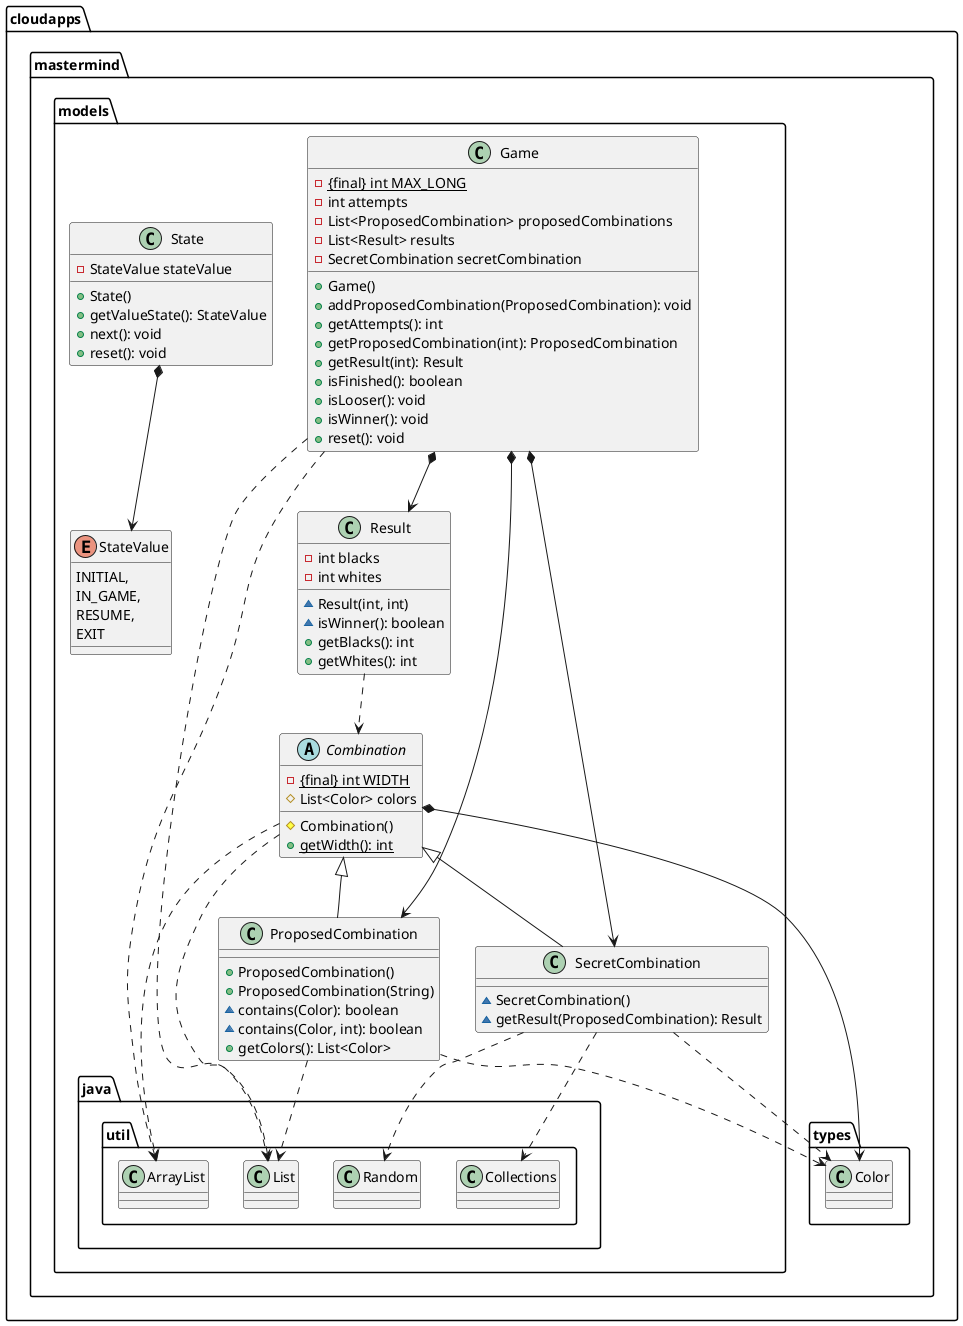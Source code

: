 @startuml Package **cloudapps.mastermind.models**

package "cloudapps.mastermind.models" {

  abstract class Combination {
    -{static}{final} int WIDTH
    #List<Color> colors
    #Combination()
    +{static}getWidth(): int 
  }

  class Game {
    -{static}{final} int MAX_LONG
    -int attempts
    -List<ProposedCombination> proposedCombinations
    -List<Result> results
    -SecretCombination secretCombination
    +Game()
    +addProposedCombination(ProposedCombination): void
    +getAttempts(): int
    +getProposedCombination(int): ProposedCombination
    +getResult(int): Result
    +isFinished(): boolean
    +isLooser(): void
    +isWinner(): void
    +reset(): void    
  }  

  class ProposedCombination extends Combination {
    +ProposedCombination()
    +ProposedCombination(String)
    ~contains(Color): boolean
    ~contains(Color, int): boolean
    +getColors(): List<Color>
  }

  class Result {
    -int blacks
    -int whites
    ~Result(int, int)
    ~isWinner(): boolean
    +getBlacks(): int
    +getWhites(): int
  }
  
  class SecretCombination extends Combination {
    ~SecretCombination()
    ~getResult(ProposedCombination): Result
  }

  class State {
    -StateValue stateValue
    +State()
    +getValueState(): StateValue
    +next(): void
    +reset(): void
  }
  
  enum StateValue {
    INITIAL,
    IN_GAME,
    RESUME,
    EXIT
  }  
  
  Combination *--> cloudapps.mastermind.types.Color
  Combination ..> java.util.ArrayList
  Combination ..> java.util.List

  Game *--> SecretCombination
  Game *--> ProposedCombination
  Game *--> Result
  Game ..> java.util.ArrayList
  Game ..> java.util.List

  ProposedCombination ..> cloudapps.mastermind.types.Color
  ProposedCombination ..> java.util.List

  Result ..> Combination

  SecretCombination ..> cloudapps.mastermind.types.Color
  SecretCombination ..> java.util.Collections
  SecretCombination ..> java.util.Random

  State *--> StateValue

}

@enduml
